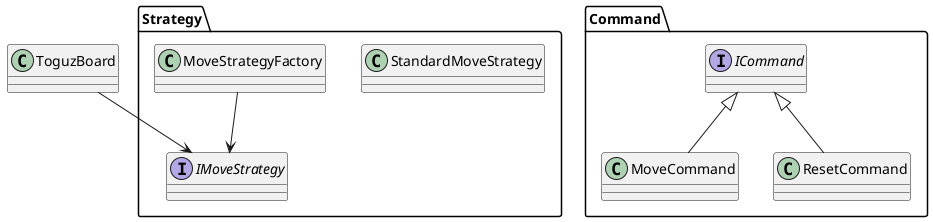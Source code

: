 @startuml class_diagram_commands

skinparam componentStyle rectangle

package "Command" {
  interface ICommand
  class MoveCommand
  class ResetCommand
}

package "Strategy" {
  interface IMoveStrategy
  class StandardMoveStrategy
  class MoveStrategyFactory
}

ICommand <|-- MoveCommand
ICommand <|-- ResetCommand

MoveStrategyFactory --> IMoveStrategy
ToguzBoard --> IMoveStrategy
@enduml
